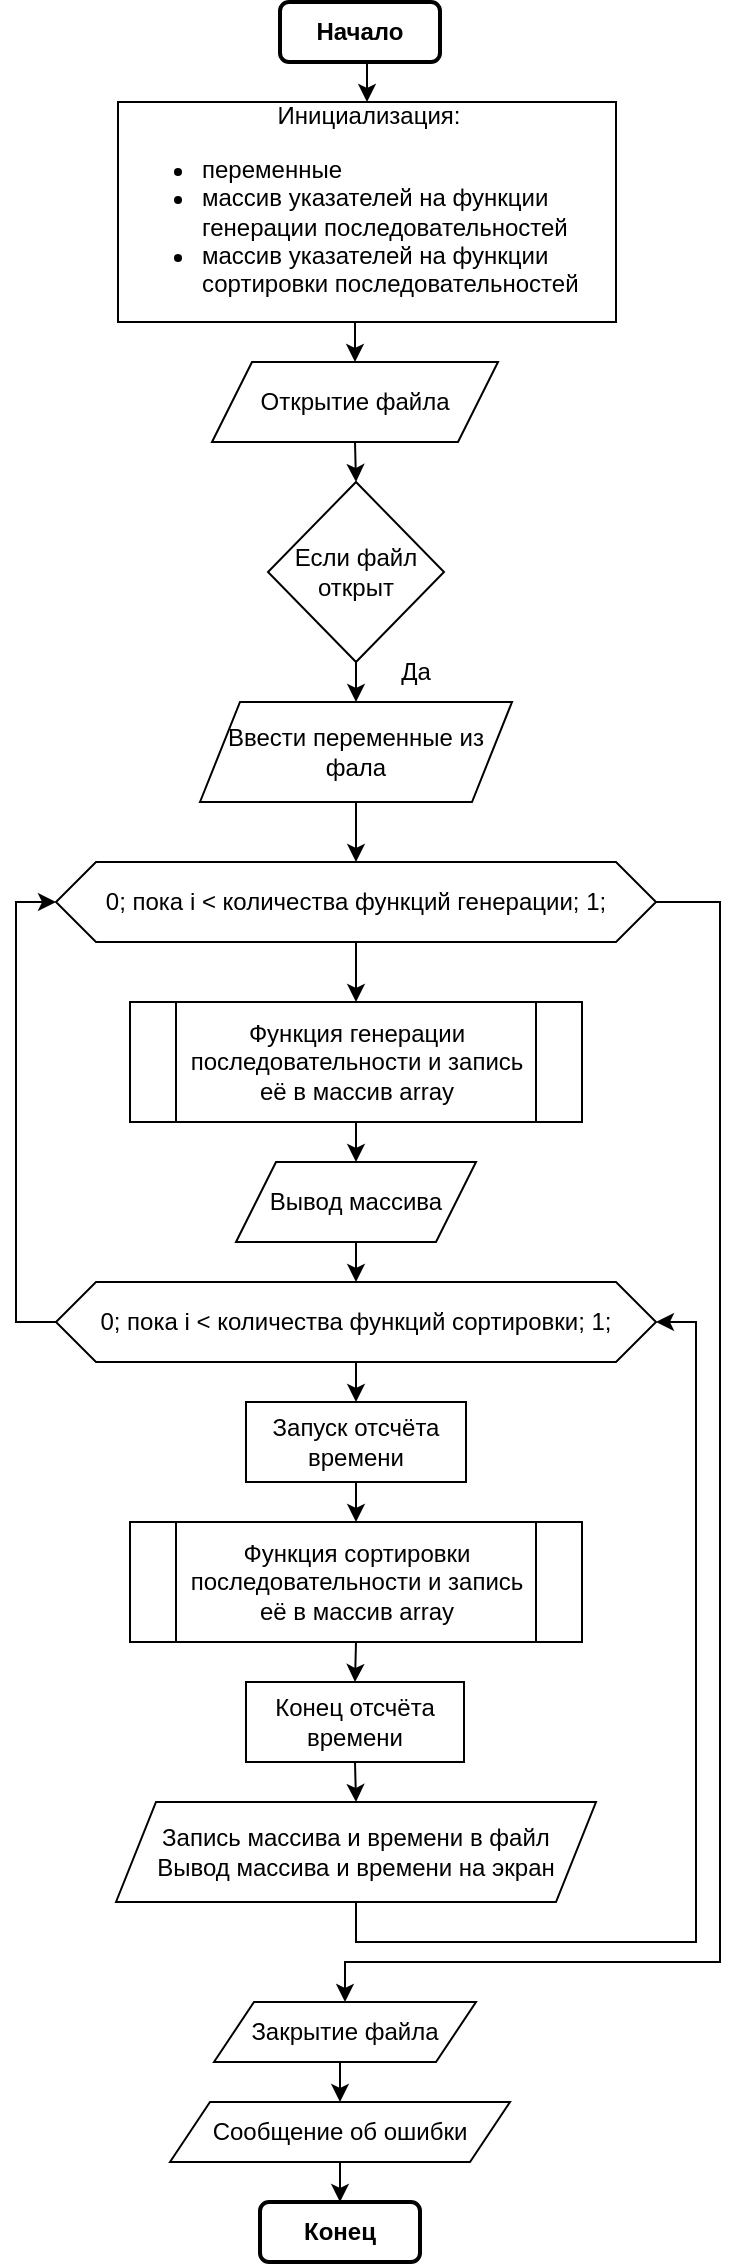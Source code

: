 <mxfile version="20.6.2" type="device"><diagram id="kRBFvphUBb3zHtqyksU6" name="Страница 1"><mxGraphModel dx="1185" dy="693" grid="1" gridSize="10" guides="1" tooltips="1" connect="1" arrows="1" fold="1" page="1" pageScale="1" pageWidth="827" pageHeight="1169" math="0" shadow="0"><root><mxCell id="0"/><mxCell id="1" parent="0"/><mxCell id="alFI2YbXkhATPp5cYsO1-3" style="edgeStyle=orthogonalEdgeStyle;rounded=0;orthogonalLoop=1;jettySize=auto;html=1;exitX=0.5;exitY=1;exitDx=0;exitDy=0;entryX=0.5;entryY=0;entryDx=0;entryDy=0;" edge="1" parent="1" source="alFI2YbXkhATPp5cYsO1-1" target="alFI2YbXkhATPp5cYsO1-2"><mxGeometry relative="1" as="geometry"/></mxCell><mxCell id="alFI2YbXkhATPp5cYsO1-1" value="&lt;b&gt;Начало&lt;/b&gt;" style="rounded=1;whiteSpace=wrap;html=1;strokeWidth=2;" vertex="1" parent="1"><mxGeometry x="370" y="10" width="80" height="30" as="geometry"/></mxCell><mxCell id="alFI2YbXkhATPp5cYsO1-5" style="edgeStyle=orthogonalEdgeStyle;rounded=0;orthogonalLoop=1;jettySize=auto;html=1;exitX=0.5;exitY=1;exitDx=0;exitDy=0;entryX=0.5;entryY=0;entryDx=0;entryDy=0;" edge="1" parent="1" target="alFI2YbXkhATPp5cYsO1-4"><mxGeometry relative="1" as="geometry"><mxPoint x="407.5" y="160" as="sourcePoint"/></mxGeometry></mxCell><mxCell id="alFI2YbXkhATPp5cYsO1-2" value="&lt;div style=&quot;text-align: center;&quot;&gt;&lt;span style=&quot;background-color: initial;&quot;&gt;Инициализация:&lt;/span&gt;&lt;/div&gt;&lt;ul&gt;&lt;li&gt;переменные&lt;/li&gt;&lt;li&gt;массив указателей на функции генерации последовательностей&lt;/li&gt;&lt;li&gt;массив указателей на функции сортировки последовательностей&lt;/li&gt;&lt;/ul&gt;" style="rounded=0;whiteSpace=wrap;html=1;align=left;" vertex="1" parent="1"><mxGeometry x="289" y="60" width="249" height="110" as="geometry"/></mxCell><mxCell id="alFI2YbXkhATPp5cYsO1-7" style="edgeStyle=orthogonalEdgeStyle;rounded=0;orthogonalLoop=1;jettySize=auto;html=1;exitX=0.5;exitY=1;exitDx=0;exitDy=0;entryX=0.5;entryY=0;entryDx=0;entryDy=0;" edge="1" parent="1" source="alFI2YbXkhATPp5cYsO1-4" target="alFI2YbXkhATPp5cYsO1-6"><mxGeometry relative="1" as="geometry"/></mxCell><mxCell id="alFI2YbXkhATPp5cYsO1-4" value="Открытие файла" style="shape=parallelogram;perimeter=parallelogramPerimeter;whiteSpace=wrap;html=1;fixedSize=1;" vertex="1" parent="1"><mxGeometry x="336" y="190" width="143" height="40" as="geometry"/></mxCell><mxCell id="alFI2YbXkhATPp5cYsO1-10" style="edgeStyle=orthogonalEdgeStyle;rounded=0;orthogonalLoop=1;jettySize=auto;html=1;exitX=0.5;exitY=1;exitDx=0;exitDy=0;entryX=0.5;entryY=0;entryDx=0;entryDy=0;" edge="1" parent="1" source="alFI2YbXkhATPp5cYsO1-6" target="alFI2YbXkhATPp5cYsO1-9"><mxGeometry relative="1" as="geometry"/></mxCell><mxCell id="alFI2YbXkhATPp5cYsO1-6" value="Если файл открыт" style="rhombus;whiteSpace=wrap;html=1;" vertex="1" parent="1"><mxGeometry x="364" y="250" width="88" height="90" as="geometry"/></mxCell><mxCell id="alFI2YbXkhATPp5cYsO1-14" style="edgeStyle=orthogonalEdgeStyle;rounded=0;orthogonalLoop=1;jettySize=auto;html=1;exitX=0.5;exitY=1;exitDx=0;exitDy=0;entryX=0.5;entryY=0;entryDx=0;entryDy=0;" edge="1" parent="1" source="alFI2YbXkhATPp5cYsO1-9" target="alFI2YbXkhATPp5cYsO1-13"><mxGeometry relative="1" as="geometry"/></mxCell><mxCell id="alFI2YbXkhATPp5cYsO1-9" value="Ввести переменные из фала" style="shape=parallelogram;perimeter=parallelogramPerimeter;whiteSpace=wrap;html=1;fixedSize=1;" vertex="1" parent="1"><mxGeometry x="330" y="360" width="156" height="50" as="geometry"/></mxCell><mxCell id="alFI2YbXkhATPp5cYsO1-11" value="Да" style="text;html=1;strokeColor=none;fillColor=none;align=center;verticalAlign=middle;whiteSpace=wrap;rounded=0;" vertex="1" parent="1"><mxGeometry x="408" y="330" width="60" height="30" as="geometry"/></mxCell><mxCell id="alFI2YbXkhATPp5cYsO1-18" style="edgeStyle=orthogonalEdgeStyle;rounded=0;orthogonalLoop=1;jettySize=auto;html=1;exitX=0.5;exitY=1;exitDx=0;exitDy=0;entryX=0.5;entryY=0;entryDx=0;entryDy=0;" edge="1" parent="1" source="alFI2YbXkhATPp5cYsO1-12" target="alFI2YbXkhATPp5cYsO1-17"><mxGeometry relative="1" as="geometry"/></mxCell><mxCell id="alFI2YbXkhATPp5cYsO1-12" value="Функция генерации последовательности и запись её в массив array" style="shape=process;whiteSpace=wrap;html=1;backgroundOutline=1;" vertex="1" parent="1"><mxGeometry x="295" y="510" width="226" height="60" as="geometry"/></mxCell><mxCell id="alFI2YbXkhATPp5cYsO1-15" style="edgeStyle=orthogonalEdgeStyle;rounded=0;orthogonalLoop=1;jettySize=auto;html=1;exitX=0.5;exitY=1;exitDx=0;exitDy=0;entryX=0.5;entryY=0;entryDx=0;entryDy=0;" edge="1" parent="1" source="alFI2YbXkhATPp5cYsO1-13" target="alFI2YbXkhATPp5cYsO1-12"><mxGeometry relative="1" as="geometry"/></mxCell><mxCell id="alFI2YbXkhATPp5cYsO1-41" style="edgeStyle=orthogonalEdgeStyle;rounded=0;orthogonalLoop=1;jettySize=auto;html=1;exitX=1;exitY=0.5;exitDx=0;exitDy=0;entryX=0.5;entryY=0;entryDx=0;entryDy=0;" edge="1" parent="1" source="alFI2YbXkhATPp5cYsO1-13" target="alFI2YbXkhATPp5cYsO1-32"><mxGeometry relative="1" as="geometry"><Array as="points"><mxPoint x="590" y="460"/><mxPoint x="590" y="990"/><mxPoint x="403" y="990"/></Array></mxGeometry></mxCell><mxCell id="alFI2YbXkhATPp5cYsO1-13" value="0; пока i &amp;lt; количества функций генерации; 1;" style="shape=hexagon;perimeter=hexagonPerimeter2;whiteSpace=wrap;html=1;fixedSize=1;" vertex="1" parent="1"><mxGeometry x="258" y="440" width="300" height="40" as="geometry"/></mxCell><mxCell id="alFI2YbXkhATPp5cYsO1-33" style="edgeStyle=orthogonalEdgeStyle;rounded=0;orthogonalLoop=1;jettySize=auto;html=1;exitX=0.5;exitY=1;exitDx=0;exitDy=0;entryX=0.5;entryY=0;entryDx=0;entryDy=0;" edge="1" parent="1" source="alFI2YbXkhATPp5cYsO1-17" target="alFI2YbXkhATPp5cYsO1-20"><mxGeometry relative="1" as="geometry"/></mxCell><mxCell id="alFI2YbXkhATPp5cYsO1-17" value="Вывод массива" style="shape=parallelogram;perimeter=parallelogramPerimeter;whiteSpace=wrap;html=1;fixedSize=1;" vertex="1" parent="1"><mxGeometry x="348" y="590" width="120" height="40" as="geometry"/></mxCell><mxCell id="alFI2YbXkhATPp5cYsO1-25" style="edgeStyle=orthogonalEdgeStyle;rounded=0;orthogonalLoop=1;jettySize=auto;html=1;exitX=0.5;exitY=1;exitDx=0;exitDy=0;entryX=0.5;entryY=0;entryDx=0;entryDy=0;" edge="1" parent="1" source="alFI2YbXkhATPp5cYsO1-20" target="alFI2YbXkhATPp5cYsO1-24"><mxGeometry relative="1" as="geometry"/></mxCell><mxCell id="alFI2YbXkhATPp5cYsO1-37" style="edgeStyle=orthogonalEdgeStyle;rounded=0;orthogonalLoop=1;jettySize=auto;html=1;exitX=0;exitY=0.5;exitDx=0;exitDy=0;entryX=0;entryY=0.5;entryDx=0;entryDy=0;" edge="1" parent="1" source="alFI2YbXkhATPp5cYsO1-20" target="alFI2YbXkhATPp5cYsO1-13"><mxGeometry relative="1" as="geometry"/></mxCell><mxCell id="alFI2YbXkhATPp5cYsO1-20" value="0; пока i &amp;lt; количества функций сортировки; 1;" style="shape=hexagon;perimeter=hexagonPerimeter2;whiteSpace=wrap;html=1;fixedSize=1;" vertex="1" parent="1"><mxGeometry x="258" y="650" width="300" height="40" as="geometry"/></mxCell><mxCell id="alFI2YbXkhATPp5cYsO1-28" style="edgeStyle=orthogonalEdgeStyle;rounded=0;orthogonalLoop=1;jettySize=auto;html=1;exitX=0.5;exitY=1;exitDx=0;exitDy=0;entryX=0.5;entryY=0;entryDx=0;entryDy=0;" edge="1" parent="1" source="alFI2YbXkhATPp5cYsO1-22" target="alFI2YbXkhATPp5cYsO1-27"><mxGeometry relative="1" as="geometry"/></mxCell><mxCell id="alFI2YbXkhATPp5cYsO1-22" value="Функция сортировки последовательности и запись её в массив array" style="shape=process;whiteSpace=wrap;html=1;backgroundOutline=1;" vertex="1" parent="1"><mxGeometry x="295" y="770" width="226" height="60" as="geometry"/></mxCell><mxCell id="alFI2YbXkhATPp5cYsO1-26" style="edgeStyle=orthogonalEdgeStyle;rounded=0;orthogonalLoop=1;jettySize=auto;html=1;exitX=0.5;exitY=1;exitDx=0;exitDy=0;entryX=0.5;entryY=0;entryDx=0;entryDy=0;" edge="1" parent="1" source="alFI2YbXkhATPp5cYsO1-24" target="alFI2YbXkhATPp5cYsO1-22"><mxGeometry relative="1" as="geometry"/></mxCell><mxCell id="alFI2YbXkhATPp5cYsO1-24" value="Запуск отсчёта времени" style="rounded=0;whiteSpace=wrap;html=1;" vertex="1" parent="1"><mxGeometry x="353" y="710" width="110" height="40" as="geometry"/></mxCell><mxCell id="alFI2YbXkhATPp5cYsO1-30" style="edgeStyle=orthogonalEdgeStyle;rounded=0;orthogonalLoop=1;jettySize=auto;html=1;exitX=0.5;exitY=1;exitDx=0;exitDy=0;entryX=0.5;entryY=0;entryDx=0;entryDy=0;" edge="1" parent="1" source="alFI2YbXkhATPp5cYsO1-27" target="alFI2YbXkhATPp5cYsO1-29"><mxGeometry relative="1" as="geometry"/></mxCell><mxCell id="alFI2YbXkhATPp5cYsO1-27" value="Конец отсчёта времени" style="rounded=0;whiteSpace=wrap;html=1;" vertex="1" parent="1"><mxGeometry x="353" y="850" width="109" height="40" as="geometry"/></mxCell><mxCell id="alFI2YbXkhATPp5cYsO1-36" style="edgeStyle=orthogonalEdgeStyle;rounded=0;orthogonalLoop=1;jettySize=auto;html=1;exitX=0.5;exitY=1;exitDx=0;exitDy=0;entryX=1;entryY=0.5;entryDx=0;entryDy=0;" edge="1" parent="1" source="alFI2YbXkhATPp5cYsO1-29" target="alFI2YbXkhATPp5cYsO1-20"><mxGeometry relative="1" as="geometry"><Array as="points"><mxPoint x="408" y="980"/><mxPoint x="578" y="980"/><mxPoint x="578" y="670"/></Array></mxGeometry></mxCell><mxCell id="alFI2YbXkhATPp5cYsO1-29" value="Запись массива и времени в файл&lt;br&gt;Вывод массива и времени на экран" style="shape=parallelogram;perimeter=parallelogramPerimeter;whiteSpace=wrap;html=1;fixedSize=1;" vertex="1" parent="1"><mxGeometry x="288" y="910" width="240" height="50" as="geometry"/></mxCell><mxCell id="alFI2YbXkhATPp5cYsO1-43" style="edgeStyle=orthogonalEdgeStyle;rounded=0;orthogonalLoop=1;jettySize=auto;html=1;exitX=0.5;exitY=1;exitDx=0;exitDy=0;entryX=0.5;entryY=0;entryDx=0;entryDy=0;" edge="1" parent="1" source="alFI2YbXkhATPp5cYsO1-32" target="alFI2YbXkhATPp5cYsO1-39"><mxGeometry relative="1" as="geometry"/></mxCell><mxCell id="alFI2YbXkhATPp5cYsO1-32" value="Закрытие файла" style="shape=parallelogram;perimeter=parallelogramPerimeter;whiteSpace=wrap;html=1;fixedSize=1;" vertex="1" parent="1"><mxGeometry x="337" y="1010" width="131" height="30" as="geometry"/></mxCell><mxCell id="alFI2YbXkhATPp5cYsO1-44" style="edgeStyle=orthogonalEdgeStyle;rounded=0;orthogonalLoop=1;jettySize=auto;html=1;exitX=0.5;exitY=1;exitDx=0;exitDy=0;entryX=0.5;entryY=0;entryDx=0;entryDy=0;" edge="1" parent="1" source="alFI2YbXkhATPp5cYsO1-39" target="alFI2YbXkhATPp5cYsO1-40"><mxGeometry relative="1" as="geometry"/></mxCell><mxCell id="alFI2YbXkhATPp5cYsO1-39" value="Сообщение об ошибки" style="shape=parallelogram;perimeter=parallelogramPerimeter;whiteSpace=wrap;html=1;fixedSize=1;" vertex="1" parent="1"><mxGeometry x="315" y="1060" width="170" height="30" as="geometry"/></mxCell><mxCell id="alFI2YbXkhATPp5cYsO1-40" value="&lt;b&gt;Конец&lt;/b&gt;" style="rounded=1;whiteSpace=wrap;html=1;strokeWidth=2;" vertex="1" parent="1"><mxGeometry x="360" y="1110" width="80" height="30" as="geometry"/></mxCell></root></mxGraphModel></diagram></mxfile>